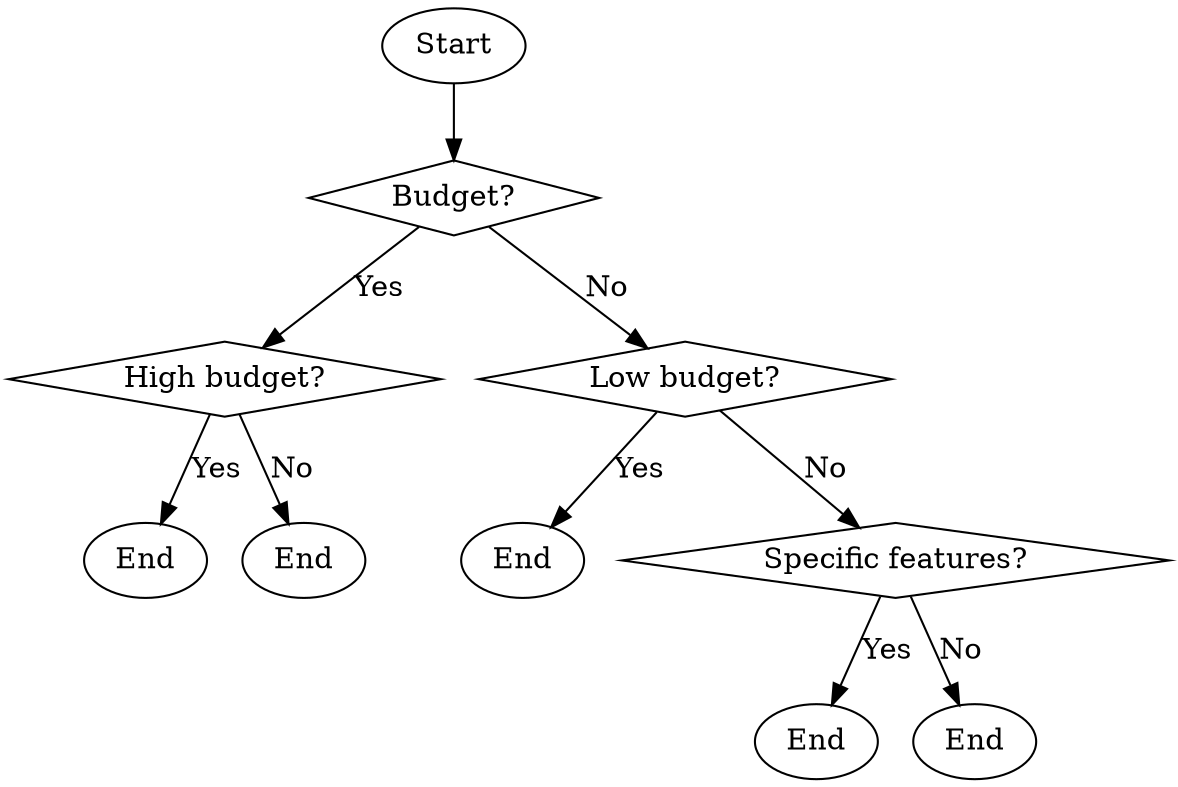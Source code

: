 digraph G {

  // start
  start [shape=ellipse, label="Start"];

  // decision_budget
  start -> decision_budget;
  decision_budget [shape=diamond, label="Budget?"];

  // decision_budget_yes
  decision_budget -> decision_budget_yes [label="Yes"];
  decision_budget_yes [shape=diamond, label="High budget?"];

  // decision_budget_no
  decision_budget -> decision_budget_no [label="No"];
  decision_budget_no [shape=diamond, label="Low budget?"];

  // decision_budget_yes -> end_high_budget
  decision_budget_yes -> end_high_budget [label="Yes"];
  end_high_budget [shape=box, label="Choose high-end brand"];

  // decision_budget_yes -> end_mid_budget
  decision_budget_yes -> end_mid_budget [label="No"];
  end_mid_budget [shape=box, label="Choose mid-range brand"];

  // decision_budget_no -> end_low_budget
  decision_budget_no -> end_low_budget [label="Yes"];
  end_low_budget [shape=box, label="Choose low-cost brand"];

  // decision_budget_no -> decision_features
  decision_budget_no -> decision_features [label="No"];
  decision_features [shape=diamond, label="Specific features?"];

  // decision_features -> end_specific_features
  decision_features -> end_specific_features [label="Yes"];
  end_specific_features [shape=box, label="Choose brand with specific features"];

  // decision_features -> end_general_features
  decision_features -> end_general_features [label="No"];
  end_general_features [shape=box, label="Choose brand with general features"];

  // end
  end_high_budget [shape=ellipse, label="End"];
  end_mid_budget [shape=ellipse, label="End"];
  end_low_budget [shape=ellipse, label="End"];
  end_specific_features [shape=ellipse, label="End"];
  end_general_features [shape=ellipse, label="End"];
}
